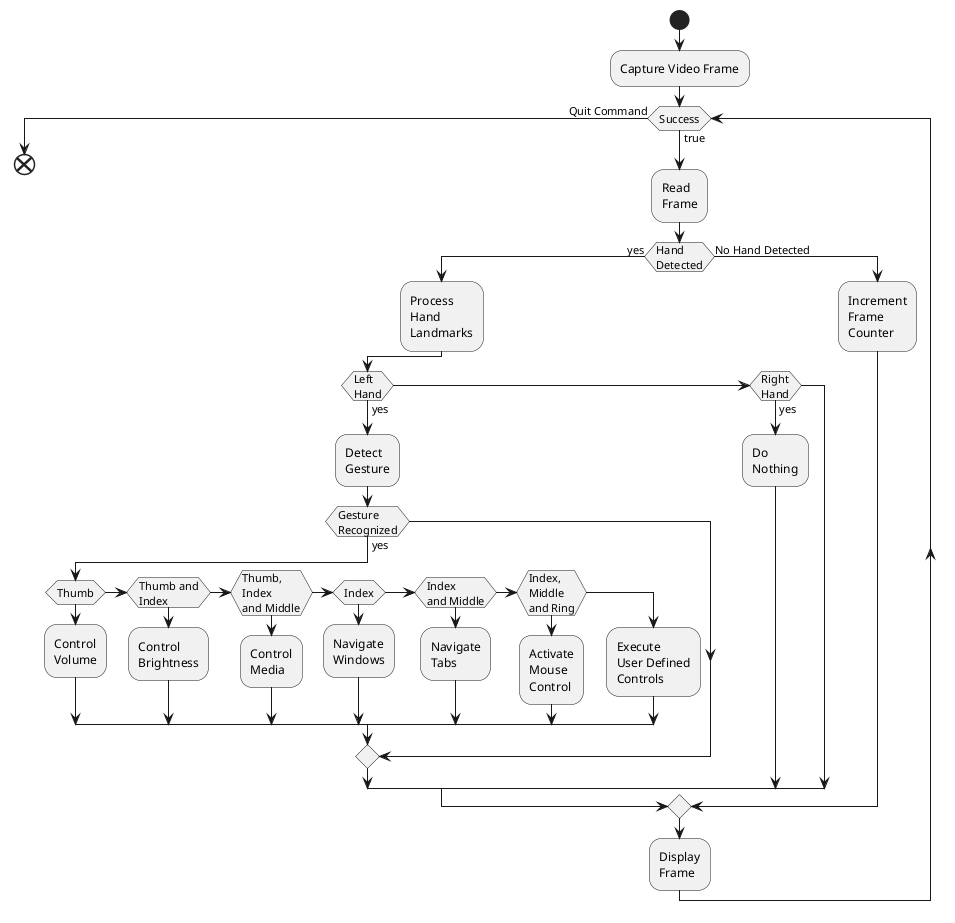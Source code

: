 @startuml

Start
:Capture Video Frame;
while (Success) is (true)
    :Read\nFrame;
    if (Hand\nDetected) then (yes)
        :Process\nHand\nLandmarks;
        if (Left\nHand) then (yes)
            :Detect\nGesture;
            if (Gesture\nRecognized) then (yes)
                if (Thumb)
                    :Control\nVolume;
                elseif (Thumb and\nIndex)
                    :Control\nBrightness;
                elseif (Thumb,\nIndex\nand Middle)
                    :Control\nMedia;
                elseif (Index)
                    :Navigate\nWindows;
                elseif (Index\nand Middle)
                    :Navigate\nTabs;
                elseif (Index,\nMiddle\nand Ring)
                    :Activate\nMouse\nControl;
                else
                    :Execute\nUser Defined\nControls;
                endif
            endif
        elseif (Right\nHand) then (yes)
            :Do\nNothing;
        endif
    else (No Hand Detected)
        :Increment\nFrame\nCounter;
    endif
    :Display\nFrame;
endwhile (Quit Command)

End

@enduml
